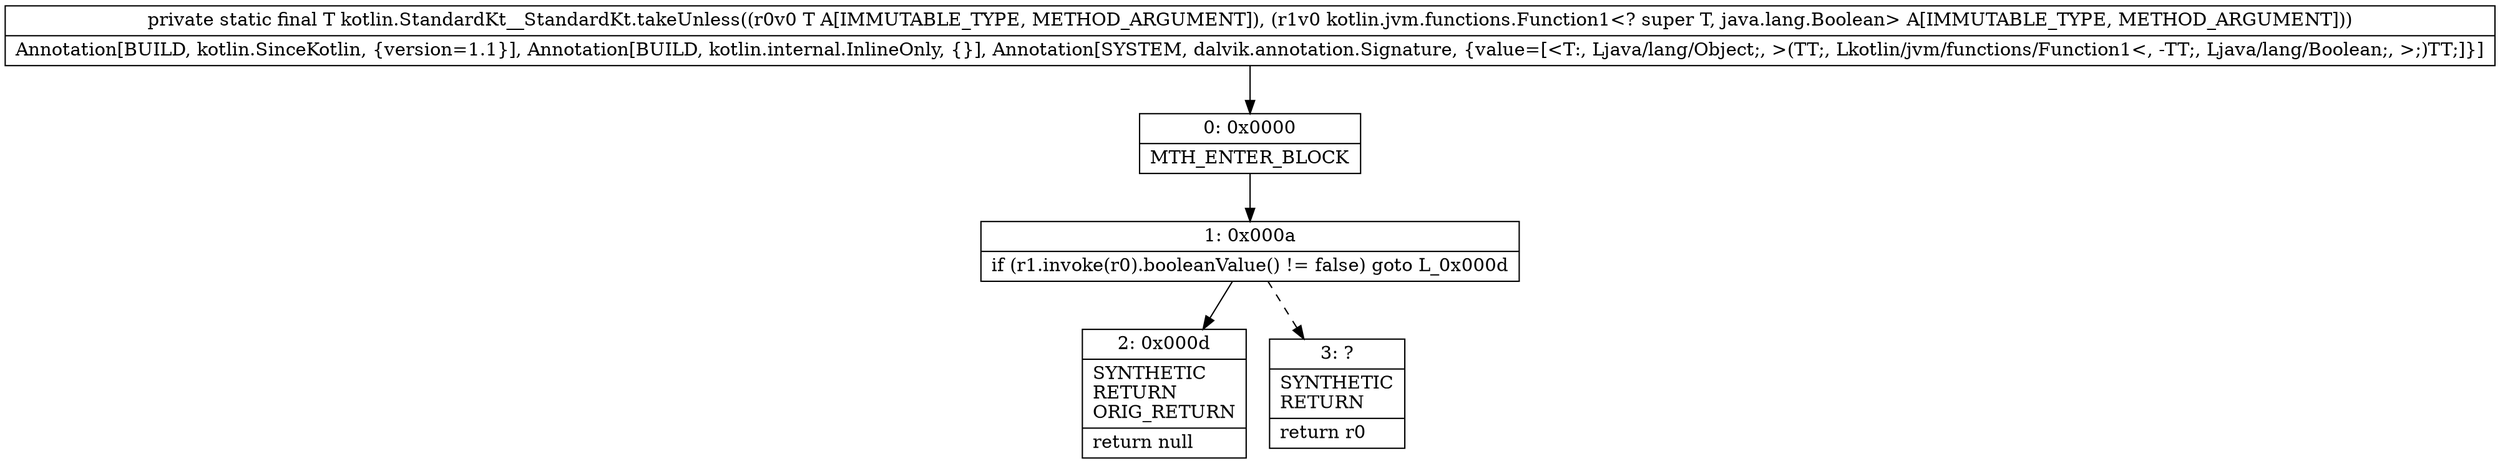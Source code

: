 digraph "CFG forkotlin.StandardKt__StandardKt.takeUnless(Ljava\/lang\/Object;Lkotlin\/jvm\/functions\/Function1;)Ljava\/lang\/Object;" {
Node_0 [shape=record,label="{0\:\ 0x0000|MTH_ENTER_BLOCK\l}"];
Node_1 [shape=record,label="{1\:\ 0x000a|if (r1.invoke(r0).booleanValue() != false) goto L_0x000d\l}"];
Node_2 [shape=record,label="{2\:\ 0x000d|SYNTHETIC\lRETURN\lORIG_RETURN\l|return null\l}"];
Node_3 [shape=record,label="{3\:\ ?|SYNTHETIC\lRETURN\l|return r0\l}"];
MethodNode[shape=record,label="{private static final T kotlin.StandardKt__StandardKt.takeUnless((r0v0 T A[IMMUTABLE_TYPE, METHOD_ARGUMENT]), (r1v0 kotlin.jvm.functions.Function1\<? super T, java.lang.Boolean\> A[IMMUTABLE_TYPE, METHOD_ARGUMENT]))  | Annotation[BUILD, kotlin.SinceKotlin, \{version=1.1\}], Annotation[BUILD, kotlin.internal.InlineOnly, \{\}], Annotation[SYSTEM, dalvik.annotation.Signature, \{value=[\<T:, Ljava\/lang\/Object;, \>(TT;, Lkotlin\/jvm\/functions\/Function1\<, \-TT;, Ljava\/lang\/Boolean;, \>;)TT;]\}]\l}"];
MethodNode -> Node_0;
Node_0 -> Node_1;
Node_1 -> Node_2;
Node_1 -> Node_3[style=dashed];
}

